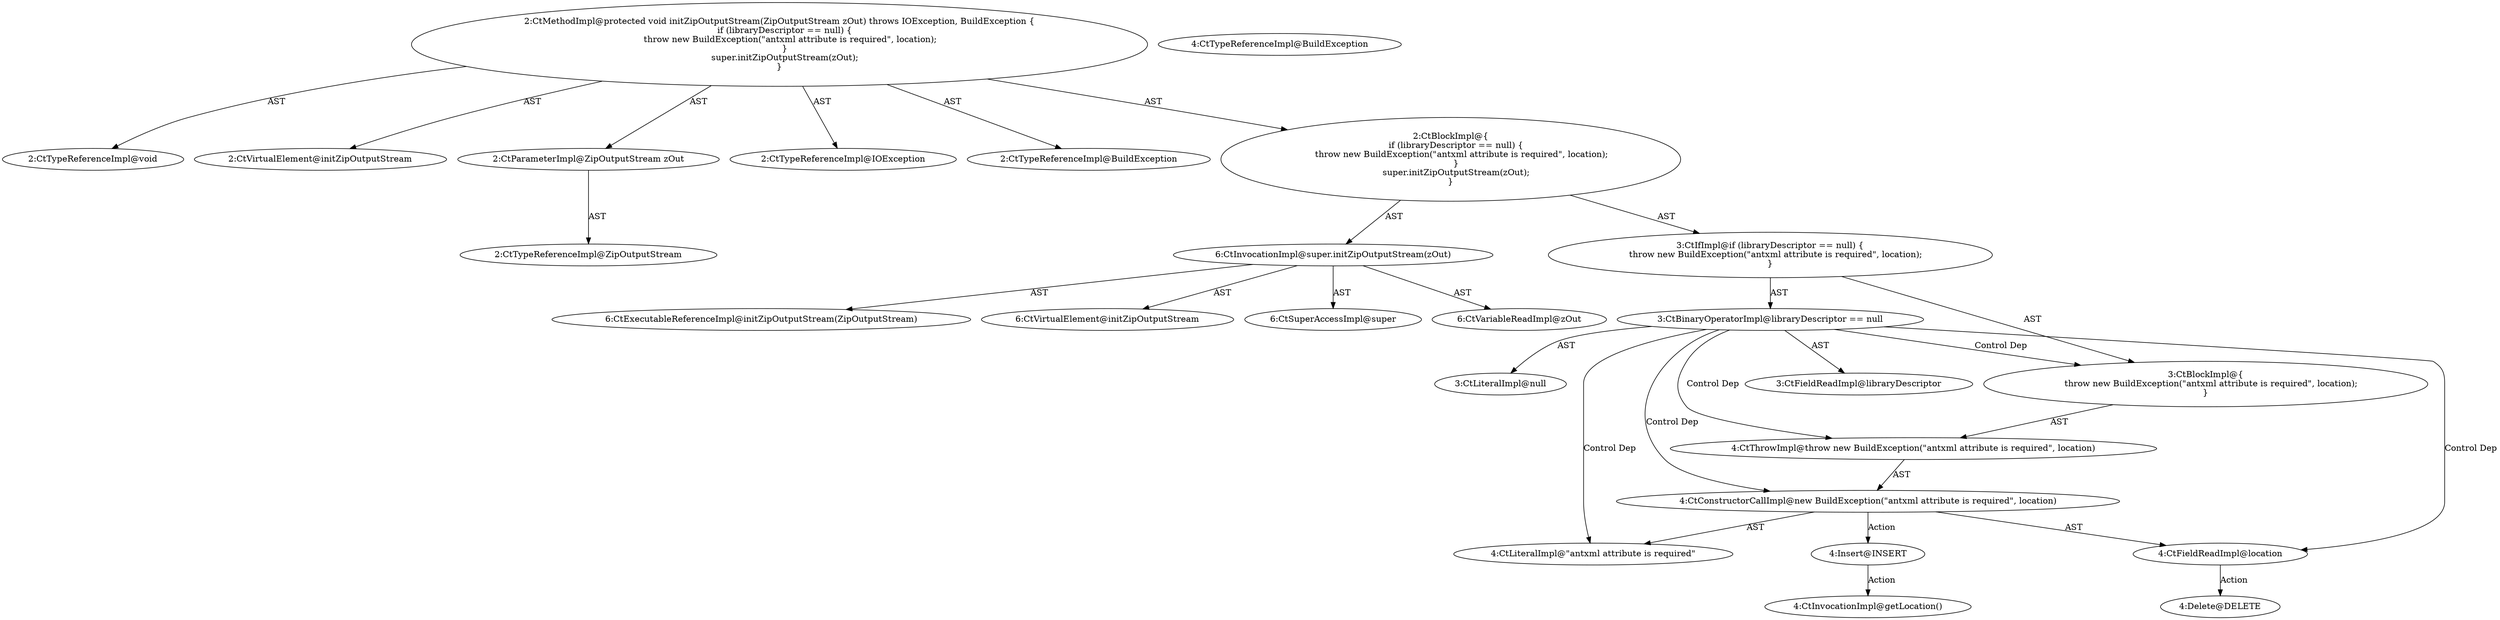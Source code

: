 digraph "initZipOutputStream#?,ZipOutputStream" {
0 [label="2:CtTypeReferenceImpl@void" shape=ellipse]
1 [label="2:CtVirtualElement@initZipOutputStream" shape=ellipse]
2 [label="2:CtParameterImpl@ZipOutputStream zOut" shape=ellipse]
3 [label="2:CtTypeReferenceImpl@ZipOutputStream" shape=ellipse]
4 [label="2:CtTypeReferenceImpl@IOException" shape=ellipse]
5 [label="2:CtTypeReferenceImpl@BuildException" shape=ellipse]
6 [label="3:CtFieldReadImpl@libraryDescriptor" shape=ellipse]
7 [label="3:CtLiteralImpl@null" shape=ellipse]
8 [label="3:CtBinaryOperatorImpl@libraryDescriptor == null" shape=ellipse]
9 [label="4:CtTypeReferenceImpl@BuildException" shape=ellipse]
10 [label="4:CtLiteralImpl@\"antxml attribute is required\"" shape=ellipse]
11 [label="4:CtFieldReadImpl@location" shape=ellipse]
12 [label="4:CtConstructorCallImpl@new BuildException(\"antxml attribute is required\", location)" shape=ellipse]
13 [label="4:CtThrowImpl@throw new BuildException(\"antxml attribute is required\", location)" shape=ellipse]
14 [label="3:CtBlockImpl@\{
    throw new BuildException(\"antxml attribute is required\", location);
\}" shape=ellipse]
15 [label="3:CtIfImpl@if (libraryDescriptor == null) \{
    throw new BuildException(\"antxml attribute is required\", location);
\}" shape=ellipse]
16 [label="6:CtExecutableReferenceImpl@initZipOutputStream(ZipOutputStream)" shape=ellipse]
17 [label="6:CtVirtualElement@initZipOutputStream" shape=ellipse]
18 [label="6:CtSuperAccessImpl@super" shape=ellipse]
19 [label="6:CtVariableReadImpl@zOut" shape=ellipse]
20 [label="6:CtInvocationImpl@super.initZipOutputStream(zOut)" shape=ellipse]
21 [label="2:CtBlockImpl@\{
    if (libraryDescriptor == null) \{
        throw new BuildException(\"antxml attribute is required\", location);
    \}
    super.initZipOutputStream(zOut);
\}" shape=ellipse]
22 [label="2:CtMethodImpl@protected void initZipOutputStream(ZipOutputStream zOut) throws IOException, BuildException \{
    if (libraryDescriptor == null) \{
        throw new BuildException(\"antxml attribute is required\", location);
    \}
    super.initZipOutputStream(zOut);
\}" shape=ellipse]
23 [label="4:Delete@DELETE" shape=ellipse]
24 [label="4:Insert@INSERT" shape=ellipse]
25 [label="4:CtInvocationImpl@getLocation()" shape=ellipse]
2 -> 3 [label="AST"];
8 -> 6 [label="AST"];
8 -> 7 [label="AST"];
8 -> 14 [label="Control Dep"];
8 -> 13 [label="Control Dep"];
8 -> 12 [label="Control Dep"];
8 -> 10 [label="Control Dep"];
8 -> 11 [label="Control Dep"];
11 -> 23 [label="Action"];
12 -> 10 [label="AST"];
12 -> 11 [label="AST"];
12 -> 24 [label="Action"];
13 -> 12 [label="AST"];
14 -> 13 [label="AST"];
15 -> 8 [label="AST"];
15 -> 14 [label="AST"];
20 -> 17 [label="AST"];
20 -> 18 [label="AST"];
20 -> 16 [label="AST"];
20 -> 19 [label="AST"];
21 -> 15 [label="AST"];
21 -> 20 [label="AST"];
22 -> 1 [label="AST"];
22 -> 0 [label="AST"];
22 -> 2 [label="AST"];
22 -> 4 [label="AST"];
22 -> 5 [label="AST"];
22 -> 21 [label="AST"];
24 -> 25 [label="Action"];
}
